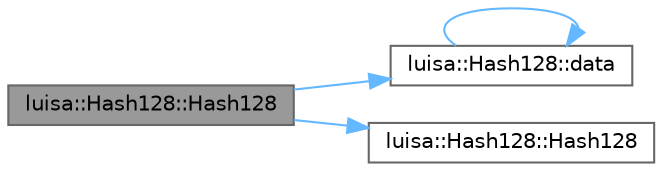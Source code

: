 digraph "luisa::Hash128::Hash128"
{
 // LATEX_PDF_SIZE
  bgcolor="transparent";
  edge [fontname=Helvetica,fontsize=10,labelfontname=Helvetica,labelfontsize=10];
  node [fontname=Helvetica,fontsize=10,shape=box,height=0.2,width=0.4];
  rankdir="LR";
  Node1 [id="Node000001",label="luisa::Hash128::Hash128",height=0.2,width=0.4,color="gray40", fillcolor="grey60", style="filled", fontcolor="black",tooltip=" "];
  Node1 -> Node2 [id="edge4_Node000001_Node000002",color="steelblue1",style="solid",tooltip=" "];
  Node2 [id="Node000002",label="luisa::Hash128::data",height=0.2,width=0.4,color="grey40", fillcolor="white", style="filled",URL="$classluisa_1_1_hash128.html#abf88b0bf346a3488344d2006114d16f9",tooltip=" "];
  Node2 -> Node2 [id="edge5_Node000002_Node000002",color="steelblue1",style="solid",tooltip=" "];
  Node1 -> Node3 [id="edge6_Node000001_Node000003",color="steelblue1",style="solid",tooltip=" "];
  Node3 [id="Node000003",label="luisa::Hash128::Hash128",height=0.2,width=0.4,color="grey40", fillcolor="white", style="filled",URL="$classluisa_1_1_hash128.html#a82a103618de4cce591dad90aee2a425d",tooltip=" "];
}
